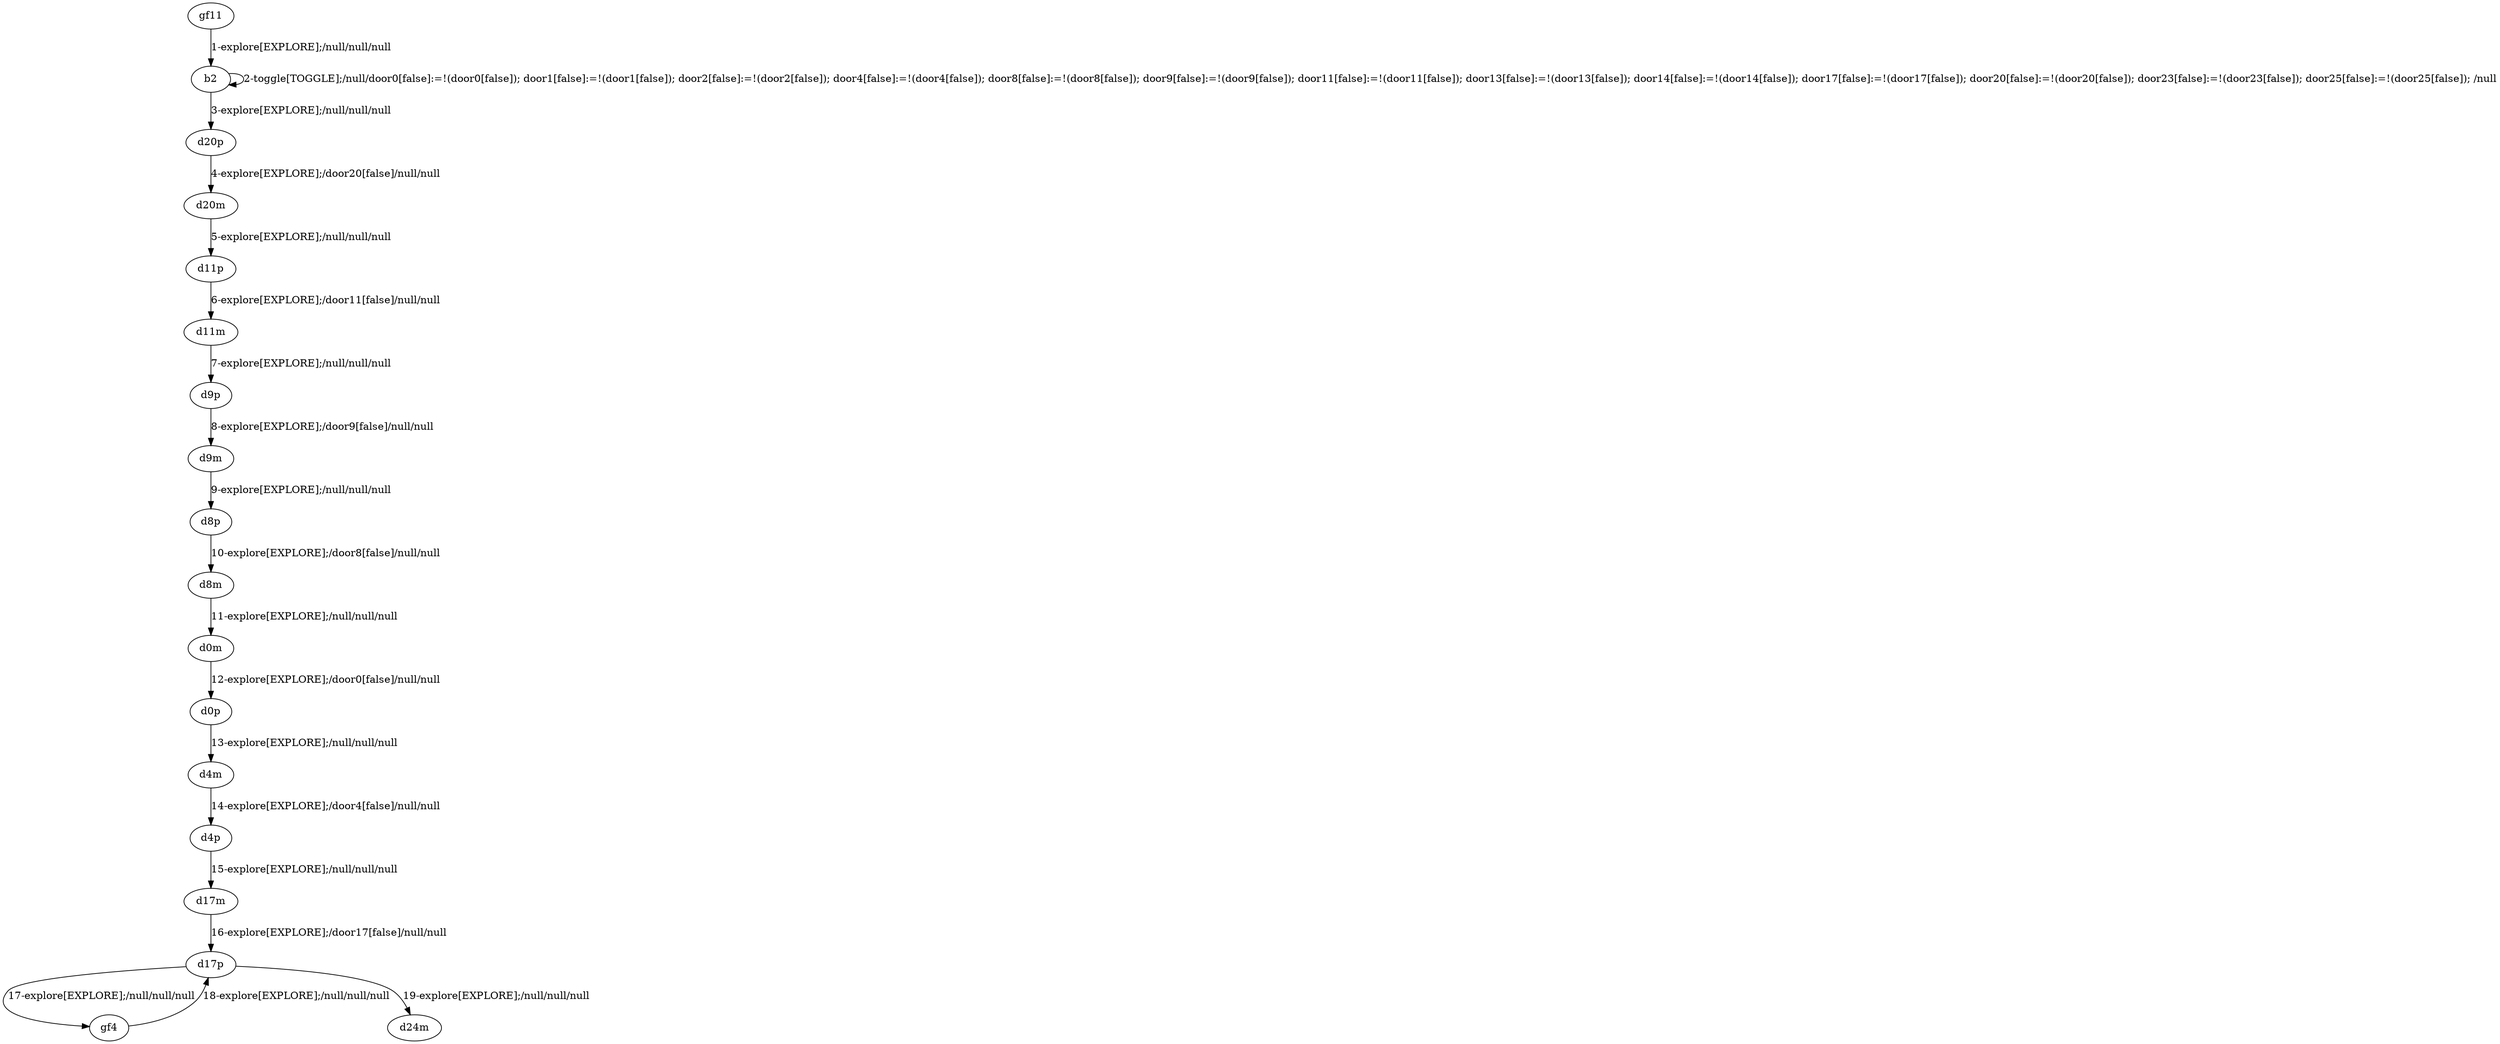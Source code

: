 # Total number of goals covered by this test: 2
# d17p --> gf4
# gf4 --> d17p

digraph g {
"gf11" -> "b2" [label = "1-explore[EXPLORE];/null/null/null"];
"b2" -> "b2" [label = "2-toggle[TOGGLE];/null/door0[false]:=!(door0[false]); door1[false]:=!(door1[false]); door2[false]:=!(door2[false]); door4[false]:=!(door4[false]); door8[false]:=!(door8[false]); door9[false]:=!(door9[false]); door11[false]:=!(door11[false]); door13[false]:=!(door13[false]); door14[false]:=!(door14[false]); door17[false]:=!(door17[false]); door20[false]:=!(door20[false]); door23[false]:=!(door23[false]); door25[false]:=!(door25[false]); /null"];
"b2" -> "d20p" [label = "3-explore[EXPLORE];/null/null/null"];
"d20p" -> "d20m" [label = "4-explore[EXPLORE];/door20[false]/null/null"];
"d20m" -> "d11p" [label = "5-explore[EXPLORE];/null/null/null"];
"d11p" -> "d11m" [label = "6-explore[EXPLORE];/door11[false]/null/null"];
"d11m" -> "d9p" [label = "7-explore[EXPLORE];/null/null/null"];
"d9p" -> "d9m" [label = "8-explore[EXPLORE];/door9[false]/null/null"];
"d9m" -> "d8p" [label = "9-explore[EXPLORE];/null/null/null"];
"d8p" -> "d8m" [label = "10-explore[EXPLORE];/door8[false]/null/null"];
"d8m" -> "d0m" [label = "11-explore[EXPLORE];/null/null/null"];
"d0m" -> "d0p" [label = "12-explore[EXPLORE];/door0[false]/null/null"];
"d0p" -> "d4m" [label = "13-explore[EXPLORE];/null/null/null"];
"d4m" -> "d4p" [label = "14-explore[EXPLORE];/door4[false]/null/null"];
"d4p" -> "d17m" [label = "15-explore[EXPLORE];/null/null/null"];
"d17m" -> "d17p" [label = "16-explore[EXPLORE];/door17[false]/null/null"];
"d17p" -> "gf4" [label = "17-explore[EXPLORE];/null/null/null"];
"gf4" -> "d17p" [label = "18-explore[EXPLORE];/null/null/null"];
"d17p" -> "d24m" [label = "19-explore[EXPLORE];/null/null/null"];
}